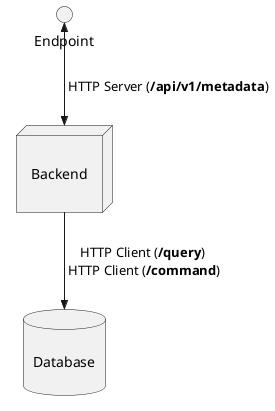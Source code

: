 @startuml metadata-endpoint

interface endpoint [
Endpoint
]

node backend [

Backend

]

database database [

Database

]

endpoint <<-->> backend : " HTTP Server (<b>/api/v1/metadata</b>)"
backend -->> database : " HTTP Client (<b>/query</b>) \n HTTP Client (<b>/command</b>)"

@enduml
